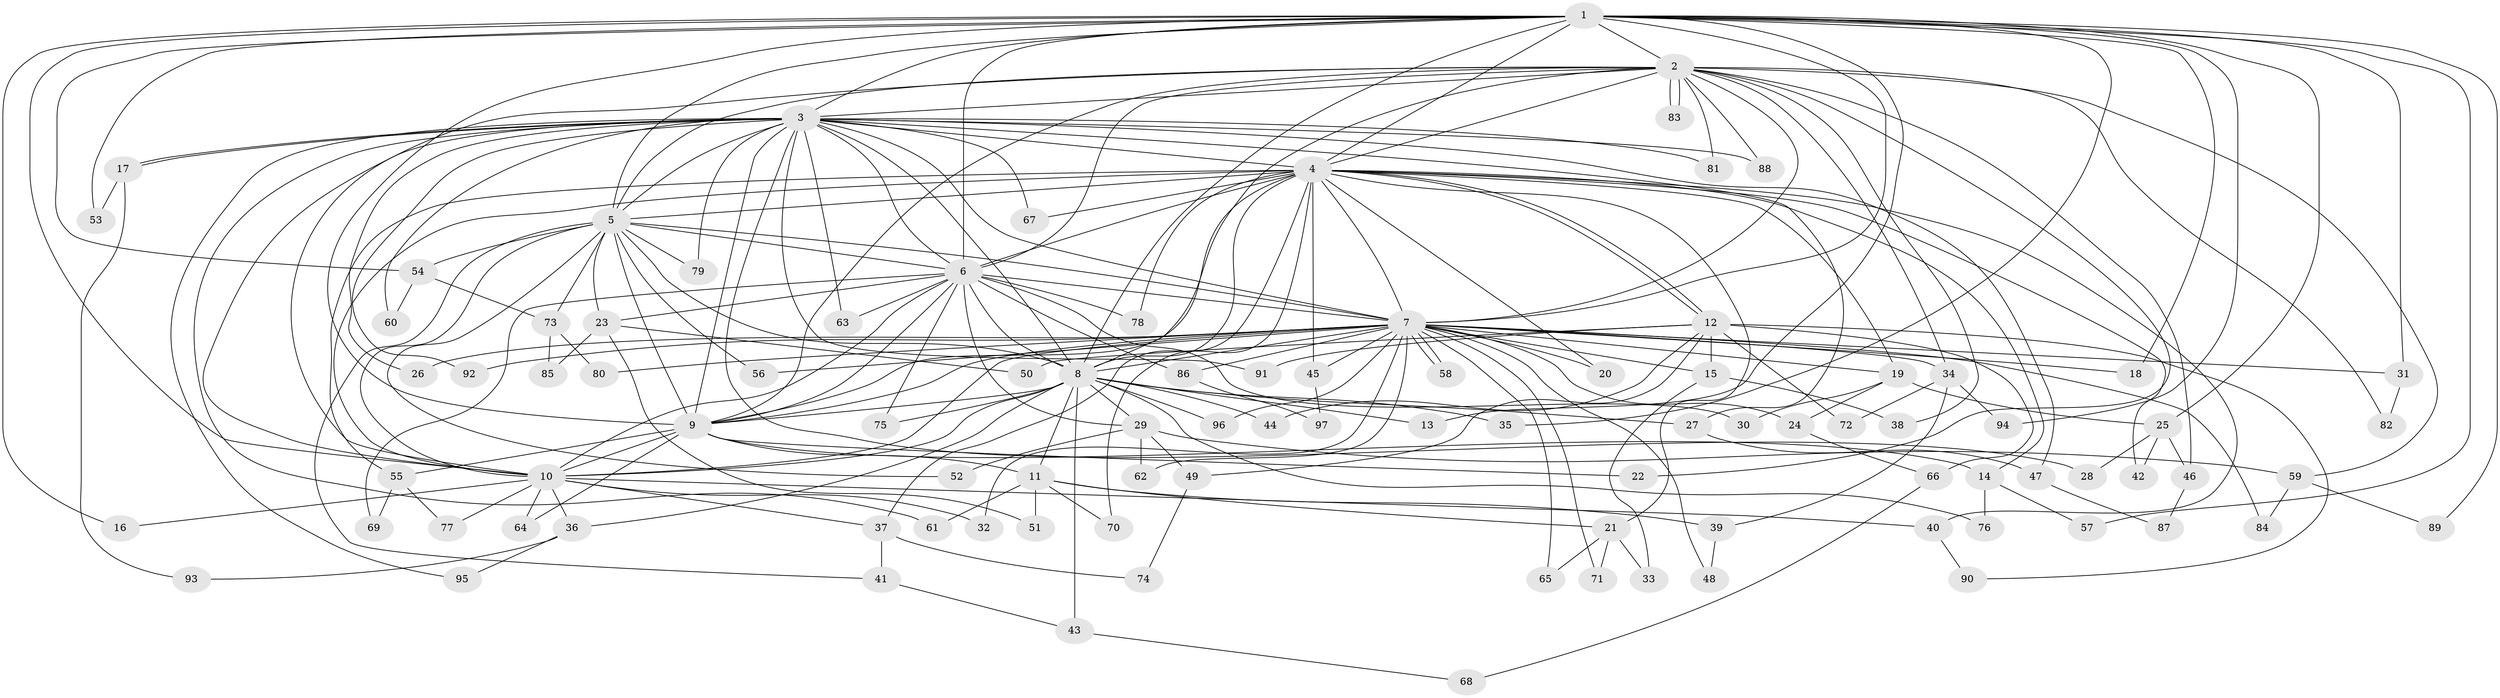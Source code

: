 // Generated by graph-tools (version 1.1) at 2025/13/03/09/25 04:13:57]
// undirected, 97 vertices, 219 edges
graph export_dot {
graph [start="1"]
  node [color=gray90,style=filled];
  1;
  2;
  3;
  4;
  5;
  6;
  7;
  8;
  9;
  10;
  11;
  12;
  13;
  14;
  15;
  16;
  17;
  18;
  19;
  20;
  21;
  22;
  23;
  24;
  25;
  26;
  27;
  28;
  29;
  30;
  31;
  32;
  33;
  34;
  35;
  36;
  37;
  38;
  39;
  40;
  41;
  42;
  43;
  44;
  45;
  46;
  47;
  48;
  49;
  50;
  51;
  52;
  53;
  54;
  55;
  56;
  57;
  58;
  59;
  60;
  61;
  62;
  63;
  64;
  65;
  66;
  67;
  68;
  69;
  70;
  71;
  72;
  73;
  74;
  75;
  76;
  77;
  78;
  79;
  80;
  81;
  82;
  83;
  84;
  85;
  86;
  87;
  88;
  89;
  90;
  91;
  92;
  93;
  94;
  95;
  96;
  97;
  1 -- 2;
  1 -- 3;
  1 -- 4;
  1 -- 5;
  1 -- 6;
  1 -- 7;
  1 -- 8;
  1 -- 9;
  1 -- 10;
  1 -- 13;
  1 -- 16;
  1 -- 18;
  1 -- 25;
  1 -- 31;
  1 -- 35;
  1 -- 53;
  1 -- 54;
  1 -- 57;
  1 -- 89;
  1 -- 94;
  2 -- 3;
  2 -- 4;
  2 -- 5;
  2 -- 6;
  2 -- 7;
  2 -- 8;
  2 -- 9;
  2 -- 10;
  2 -- 22;
  2 -- 34;
  2 -- 38;
  2 -- 46;
  2 -- 59;
  2 -- 81;
  2 -- 82;
  2 -- 83;
  2 -- 83;
  2 -- 88;
  3 -- 4;
  3 -- 5;
  3 -- 6;
  3 -- 7;
  3 -- 8;
  3 -- 9;
  3 -- 10;
  3 -- 17;
  3 -- 17;
  3 -- 26;
  3 -- 27;
  3 -- 28;
  3 -- 47;
  3 -- 60;
  3 -- 61;
  3 -- 63;
  3 -- 67;
  3 -- 79;
  3 -- 81;
  3 -- 88;
  3 -- 91;
  3 -- 92;
  3 -- 95;
  4 -- 5;
  4 -- 6;
  4 -- 7;
  4 -- 8;
  4 -- 9;
  4 -- 10;
  4 -- 12;
  4 -- 12;
  4 -- 14;
  4 -- 19;
  4 -- 20;
  4 -- 21;
  4 -- 37;
  4 -- 40;
  4 -- 42;
  4 -- 45;
  4 -- 55;
  4 -- 67;
  4 -- 70;
  4 -- 78;
  5 -- 6;
  5 -- 7;
  5 -- 8;
  5 -- 9;
  5 -- 10;
  5 -- 23;
  5 -- 41;
  5 -- 52;
  5 -- 54;
  5 -- 56;
  5 -- 73;
  5 -- 79;
  6 -- 7;
  6 -- 8;
  6 -- 9;
  6 -- 10;
  6 -- 23;
  6 -- 29;
  6 -- 30;
  6 -- 63;
  6 -- 69;
  6 -- 75;
  6 -- 78;
  6 -- 86;
  7 -- 8;
  7 -- 9;
  7 -- 10;
  7 -- 15;
  7 -- 18;
  7 -- 19;
  7 -- 20;
  7 -- 24;
  7 -- 26;
  7 -- 31;
  7 -- 32;
  7 -- 34;
  7 -- 45;
  7 -- 48;
  7 -- 56;
  7 -- 58;
  7 -- 58;
  7 -- 62;
  7 -- 65;
  7 -- 71;
  7 -- 80;
  7 -- 84;
  7 -- 86;
  7 -- 92;
  7 -- 96;
  8 -- 9;
  8 -- 10;
  8 -- 11;
  8 -- 13;
  8 -- 27;
  8 -- 29;
  8 -- 35;
  8 -- 36;
  8 -- 43;
  8 -- 44;
  8 -- 75;
  8 -- 76;
  8 -- 96;
  9 -- 10;
  9 -- 11;
  9 -- 14;
  9 -- 22;
  9 -- 55;
  9 -- 64;
  10 -- 16;
  10 -- 32;
  10 -- 36;
  10 -- 37;
  10 -- 40;
  10 -- 64;
  10 -- 77;
  11 -- 21;
  11 -- 39;
  11 -- 51;
  11 -- 61;
  11 -- 70;
  12 -- 15;
  12 -- 44;
  12 -- 49;
  12 -- 50;
  12 -- 66;
  12 -- 72;
  12 -- 90;
  12 -- 91;
  14 -- 57;
  14 -- 76;
  15 -- 33;
  15 -- 38;
  17 -- 53;
  17 -- 93;
  19 -- 24;
  19 -- 25;
  19 -- 30;
  21 -- 33;
  21 -- 65;
  21 -- 71;
  23 -- 50;
  23 -- 51;
  23 -- 85;
  24 -- 66;
  25 -- 28;
  25 -- 42;
  25 -- 46;
  27 -- 47;
  29 -- 49;
  29 -- 52;
  29 -- 59;
  29 -- 62;
  31 -- 82;
  34 -- 39;
  34 -- 72;
  34 -- 94;
  36 -- 93;
  36 -- 95;
  37 -- 41;
  37 -- 74;
  39 -- 48;
  40 -- 90;
  41 -- 43;
  43 -- 68;
  45 -- 97;
  46 -- 87;
  47 -- 87;
  49 -- 74;
  54 -- 60;
  54 -- 73;
  55 -- 69;
  55 -- 77;
  59 -- 84;
  59 -- 89;
  66 -- 68;
  73 -- 80;
  73 -- 85;
  86 -- 97;
}
